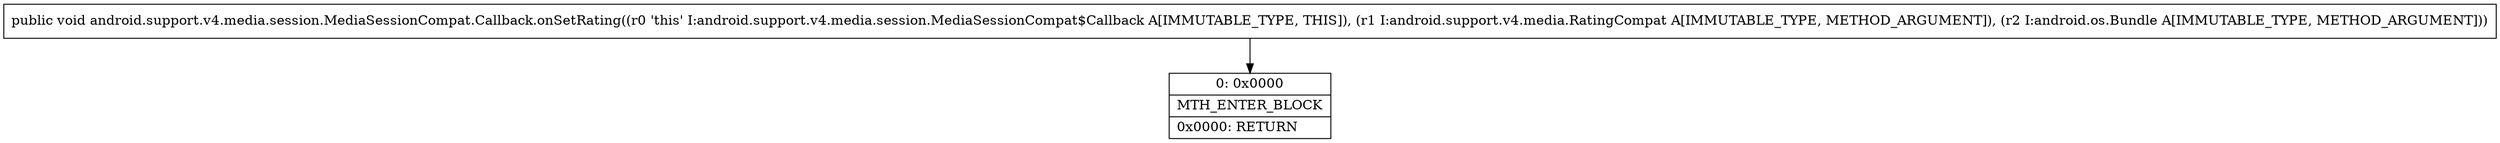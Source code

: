 digraph "CFG forandroid.support.v4.media.session.MediaSessionCompat.Callback.onSetRating(Landroid\/support\/v4\/media\/RatingCompat;Landroid\/os\/Bundle;)V" {
Node_0 [shape=record,label="{0\:\ 0x0000|MTH_ENTER_BLOCK\l|0x0000: RETURN   \l}"];
MethodNode[shape=record,label="{public void android.support.v4.media.session.MediaSessionCompat.Callback.onSetRating((r0 'this' I:android.support.v4.media.session.MediaSessionCompat$Callback A[IMMUTABLE_TYPE, THIS]), (r1 I:android.support.v4.media.RatingCompat A[IMMUTABLE_TYPE, METHOD_ARGUMENT]), (r2 I:android.os.Bundle A[IMMUTABLE_TYPE, METHOD_ARGUMENT])) }"];
MethodNode -> Node_0;
}

